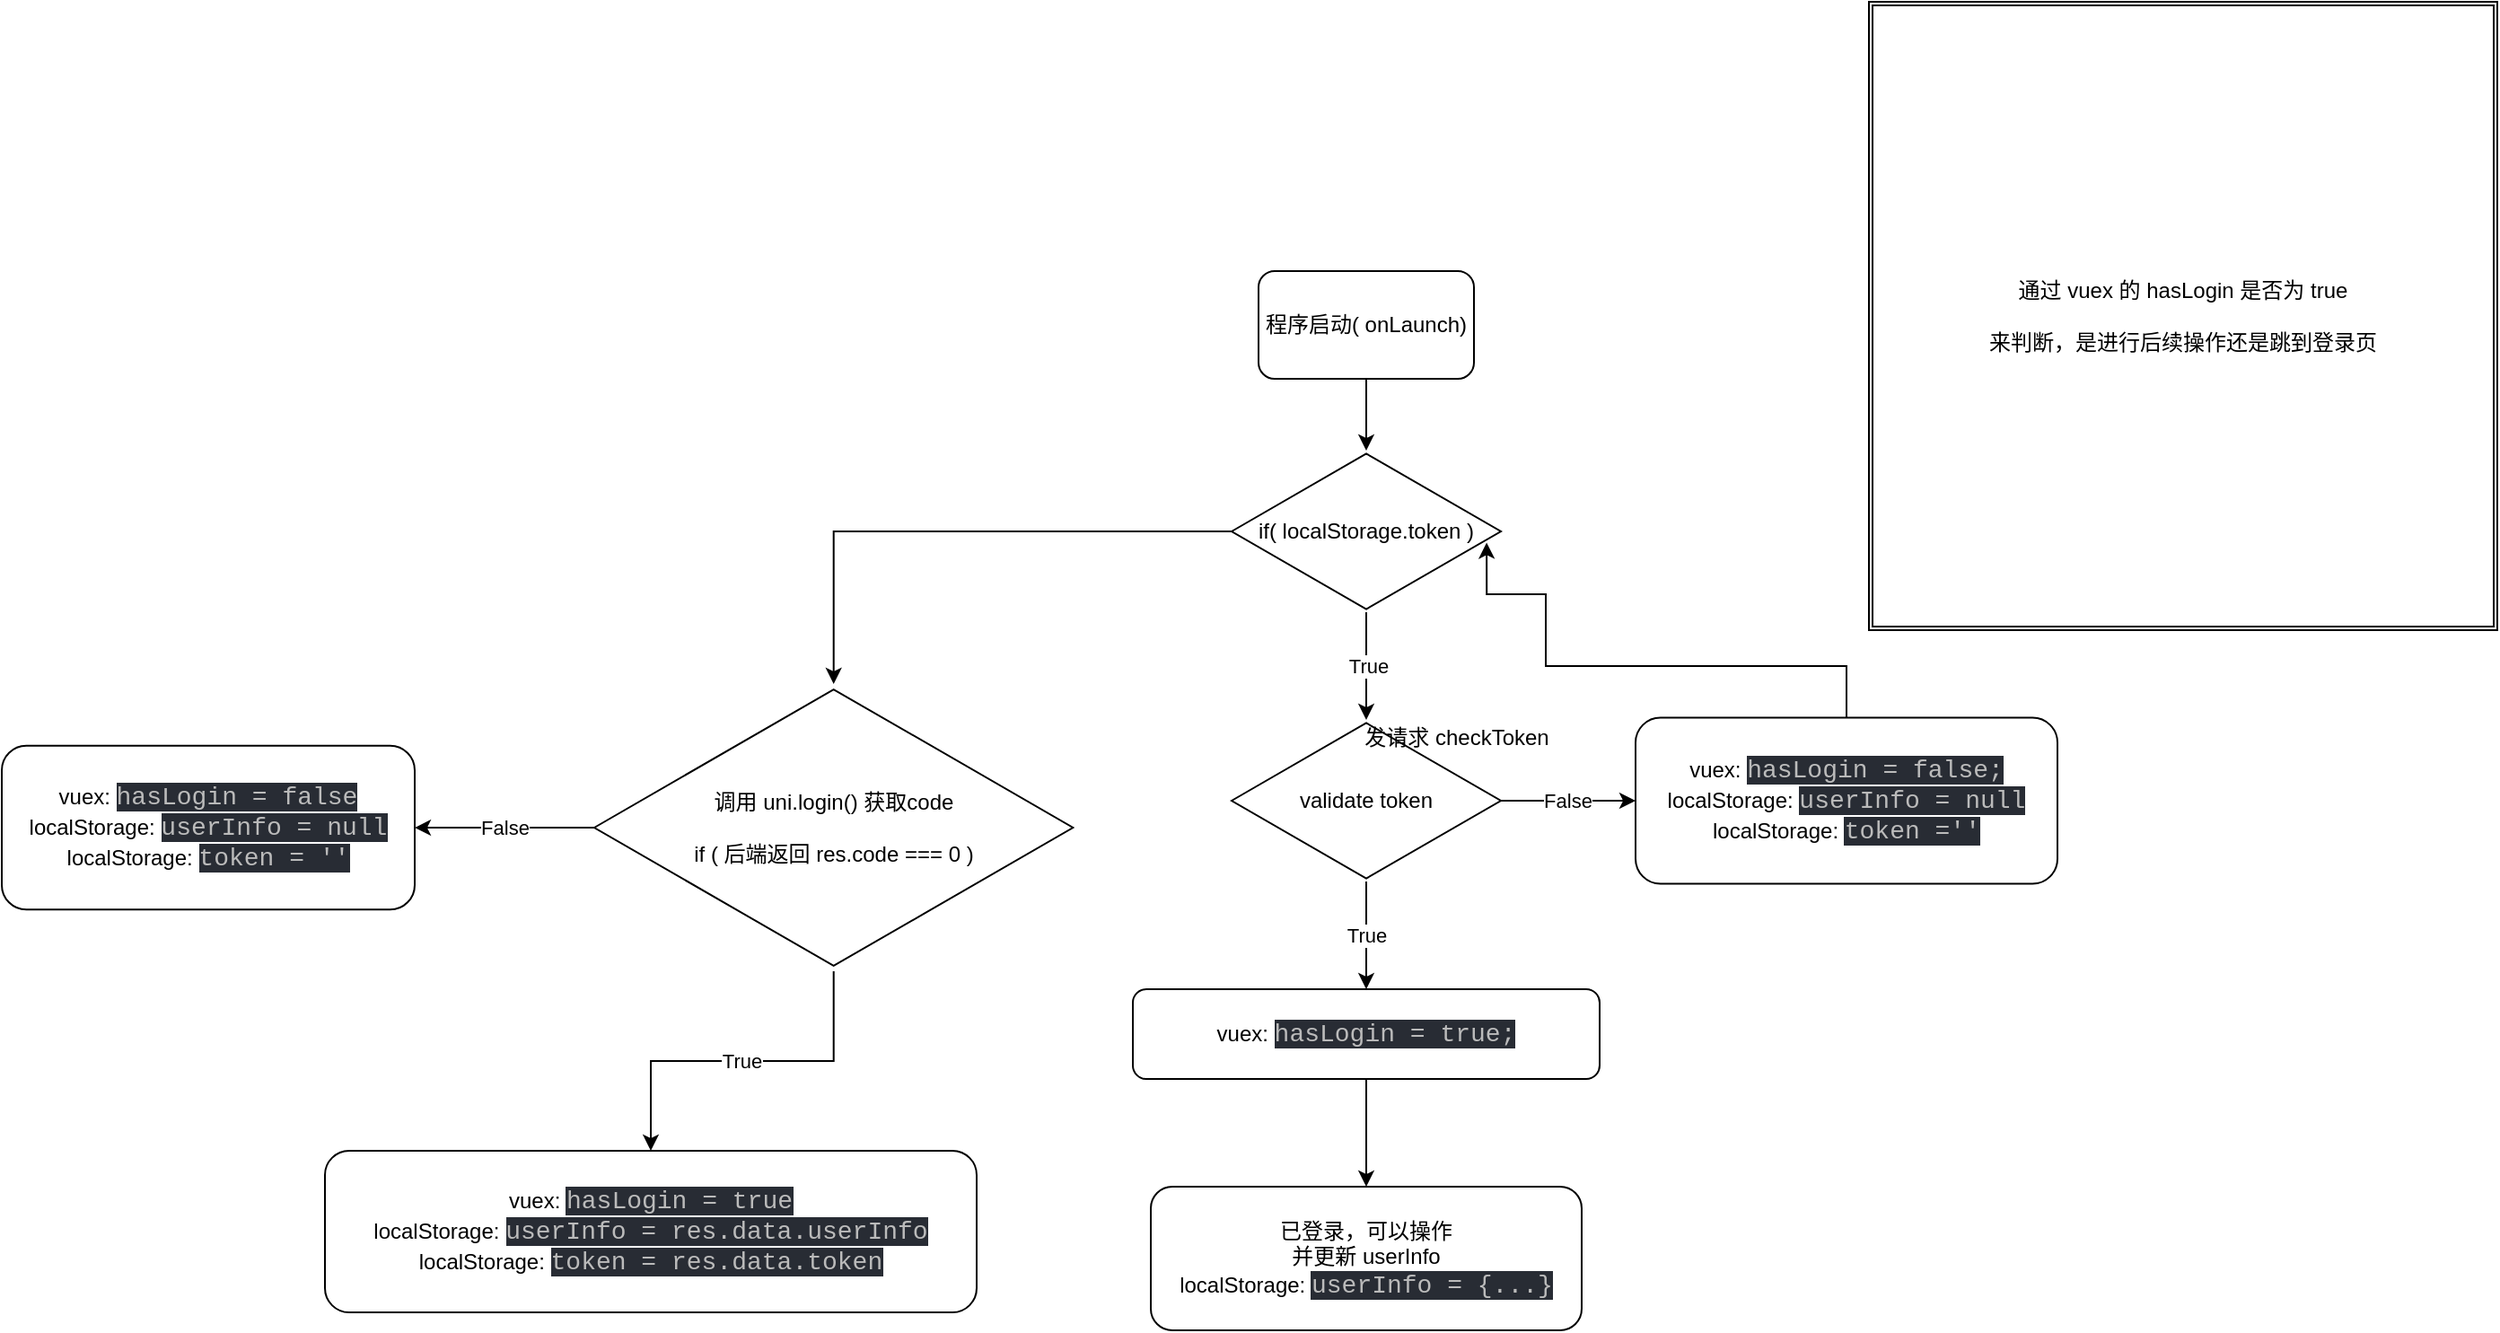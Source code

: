<mxfile>
    <diagram id="IJIFadzFL46A21G7vNGc" name="Page-1">
        <mxGraphModel dx="2034" dy="2238" grid="1" gridSize="10" guides="1" tooltips="1" connect="1" arrows="1" fold="1" page="1" pageScale="1" pageWidth="850" pageHeight="1100" math="0" shadow="0">
            <root>
                <mxCell id="0"/>
                <mxCell id="1" parent="0"/>
                <mxCell id="4" style="edgeStyle=orthogonalEdgeStyle;rounded=0;orthogonalLoop=1;jettySize=auto;html=1;exitX=0.5;exitY=1;exitDx=0;exitDy=0;" edge="1" parent="1" source="2" target="3">
                    <mxGeometry relative="1" as="geometry"/>
                </mxCell>
                <mxCell id="2" value="程序启动( onLaunch)" style="rounded=1;whiteSpace=wrap;html=1;" vertex="1" parent="1">
                    <mxGeometry x="200" y="40" width="120" height="60" as="geometry"/>
                </mxCell>
                <mxCell id="6" value="True" style="edgeStyle=orthogonalEdgeStyle;rounded=0;orthogonalLoop=1;jettySize=auto;html=1;" edge="1" parent="1" source="3">
                    <mxGeometry relative="1" as="geometry">
                        <mxPoint x="260" y="290" as="targetPoint"/>
                    </mxGeometry>
                </mxCell>
                <mxCell id="23" value="" style="edgeStyle=orthogonalEdgeStyle;rounded=0;orthogonalLoop=1;jettySize=auto;html=1;" edge="1" parent="1" source="3" target="24">
                    <mxGeometry relative="1" as="geometry">
                        <mxPoint x="430" y="182.429" as="targetPoint"/>
                    </mxGeometry>
                </mxCell>
                <mxCell id="3" value="if( localStorage.token )" style="html=1;whiteSpace=wrap;aspect=fixed;shape=isoRectangle;" vertex="1" parent="1">
                    <mxGeometry x="185" y="140" width="150" height="90" as="geometry"/>
                </mxCell>
                <mxCell id="14" value="True" style="edgeStyle=orthogonalEdgeStyle;rounded=0;orthogonalLoop=1;jettySize=auto;html=1;" edge="1" parent="1" source="11" target="13">
                    <mxGeometry relative="1" as="geometry"/>
                </mxCell>
                <mxCell id="18" value="False" style="edgeStyle=orthogonalEdgeStyle;rounded=0;orthogonalLoop=1;jettySize=auto;html=1;" edge="1" parent="1" source="11" target="17">
                    <mxGeometry relative="1" as="geometry"/>
                </mxCell>
                <mxCell id="11" value="validate token" style="html=1;whiteSpace=wrap;aspect=fixed;shape=isoRectangle;" vertex="1" parent="1">
                    <mxGeometry x="185" y="290" width="150" height="90" as="geometry"/>
                </mxCell>
                <mxCell id="12" value="发请求 checkToken" style="text;html=1;align=center;verticalAlign=middle;resizable=0;points=[];autosize=1;" vertex="1" parent="1">
                    <mxGeometry x="250" y="290" width="120" height="20" as="geometry"/>
                </mxCell>
                <mxCell id="16" value="" style="edgeStyle=orthogonalEdgeStyle;rounded=0;orthogonalLoop=1;jettySize=auto;html=1;" edge="1" parent="1" source="13" target="15">
                    <mxGeometry relative="1" as="geometry"/>
                </mxCell>
                <mxCell id="13" value="vuex:&amp;nbsp;&lt;span style=&quot;background-color: rgb(40 , 44 , 52) ; color: rgb(187 , 187 , 187) ; font-family: &amp;#34;fira code&amp;#34; , &amp;#34;menlo&amp;#34; , &amp;#34;monaco&amp;#34; , &amp;#34;courier new&amp;#34; , monospace , &amp;#34;menlo&amp;#34; , &amp;#34;monaco&amp;#34; , &amp;#34;courier new&amp;#34; , monospace ; font-size: 14px&quot;&gt;hasLogin = true;&lt;/span&gt;&lt;span style=&quot;background-color: rgb(40 , 44 , 52) ; color: rgb(187 , 187 , 187) ; font-family: &amp;#34;fira code&amp;#34; , &amp;#34;menlo&amp;#34; , &amp;#34;monaco&amp;#34; , &amp;#34;courier new&amp;#34; , monospace , &amp;#34;menlo&amp;#34; , &amp;#34;monaco&amp;#34; , &amp;#34;courier new&amp;#34; , monospace ; font-size: 14px&quot;&gt;&lt;br&gt;&lt;/span&gt;" style="rounded=1;whiteSpace=wrap;html=1;" vertex="1" parent="1">
                    <mxGeometry x="130" y="440" width="260" height="50" as="geometry"/>
                </mxCell>
                <mxCell id="15" value="已登录，可以操作&lt;br&gt;并更新 userInfo&lt;br&gt;localStorage:&amp;nbsp;&lt;span style=&quot;background-color: rgb(40 , 44 , 52) ; color: rgb(187 , 187 , 187) ; font-family: &amp;#34;fira code&amp;#34; , &amp;#34;menlo&amp;#34; , &amp;#34;monaco&amp;#34; , &amp;#34;courier new&amp;#34; , monospace , &amp;#34;menlo&amp;#34; , &amp;#34;monaco&amp;#34; , &amp;#34;courier new&amp;#34; , monospace ; font-size: 14px&quot;&gt;userInfo = {...}&lt;/span&gt;" style="rounded=1;whiteSpace=wrap;html=1;" vertex="1" parent="1">
                    <mxGeometry x="140" y="550" width="240" height="80" as="geometry"/>
                </mxCell>
                <mxCell id="21" style="edgeStyle=orthogonalEdgeStyle;rounded=0;orthogonalLoop=1;jettySize=auto;html=1;entryX=0.947;entryY=0.569;entryDx=0;entryDy=0;entryPerimeter=0;" edge="1" parent="1" source="17" target="3">
                    <mxGeometry relative="1" as="geometry">
                        <Array as="points">
                            <mxPoint x="528" y="260"/>
                            <mxPoint x="360" y="260"/>
                            <mxPoint x="360" y="220"/>
                            <mxPoint x="327" y="220"/>
                        </Array>
                    </mxGeometry>
                </mxCell>
                <mxCell id="17" value="vuex:&amp;nbsp;&lt;span style=&quot;background-color: rgb(40 , 44 , 52) ; color: rgb(187 , 187 , 187) ; font-family: &amp;#34;fira code&amp;#34; , &amp;#34;menlo&amp;#34; , &amp;#34;monaco&amp;#34; , &amp;#34;courier new&amp;#34; , monospace , &amp;#34;menlo&amp;#34; , &amp;#34;monaco&amp;#34; , &amp;#34;courier new&amp;#34; , monospace ; font-size: 14px&quot;&gt;hasLogin = false;&lt;br&gt;&lt;/span&gt;&lt;span&gt;localStorage:&amp;nbsp;&lt;/span&gt;&lt;span style=&quot;background-color: rgb(40 , 44 , 52) ; color: rgb(187 , 187 , 187) ; font-family: &amp;#34;fira code&amp;#34; , &amp;#34;menlo&amp;#34; , &amp;#34;monaco&amp;#34; , &amp;#34;courier new&amp;#34; , monospace , &amp;#34;menlo&amp;#34; , &amp;#34;monaco&amp;#34; , &amp;#34;courier new&amp;#34; , monospace ; font-size: 14px&quot;&gt;userInfo = null&lt;/span&gt;&lt;span&gt;&lt;br&gt;&lt;/span&gt;localStorage:&amp;nbsp;&lt;span style=&quot;background-color: rgb(40 , 44 , 52) ; color: rgb(187 , 187 , 187) ; font-family: &amp;#34;fira code&amp;#34; , &amp;#34;menlo&amp;#34; , &amp;#34;monaco&amp;#34; , &amp;#34;courier new&amp;#34; , monospace , &amp;#34;menlo&amp;#34; , &amp;#34;monaco&amp;#34; , &amp;#34;courier new&amp;#34; , monospace ; font-size: 14px&quot;&gt;token =''&lt;/span&gt;&lt;span style=&quot;background-color: rgb(40 , 44 , 52) ; color: rgb(187 , 187 , 187) ; font-family: &amp;#34;fira code&amp;#34; , &amp;#34;menlo&amp;#34; , &amp;#34;monaco&amp;#34; , &amp;#34;courier new&amp;#34; , monospace , &amp;#34;menlo&amp;#34; , &amp;#34;monaco&amp;#34; , &amp;#34;courier new&amp;#34; , monospace ; font-size: 14px&quot;&gt;&lt;br&gt;&lt;/span&gt;" style="rounded=1;whiteSpace=wrap;html=1;" vertex="1" parent="1">
                    <mxGeometry x="410" y="288.75" width="235" height="92.5" as="geometry"/>
                </mxCell>
                <mxCell id="26" value="True" style="edgeStyle=orthogonalEdgeStyle;rounded=0;orthogonalLoop=1;jettySize=auto;html=1;" edge="1" parent="1" source="24" target="25">
                    <mxGeometry relative="1" as="geometry"/>
                </mxCell>
                <mxCell id="28" value="False" style="edgeStyle=orthogonalEdgeStyle;rounded=0;orthogonalLoop=1;jettySize=auto;html=1;" edge="1" parent="1" source="24" target="27">
                    <mxGeometry relative="1" as="geometry"/>
                </mxCell>
                <mxCell id="24" value="调用 uni.login() 获取code&lt;br&gt;&lt;br&gt;if ( 后端返回 res.code === 0 )" style="html=1;whiteSpace=wrap;aspect=fixed;shape=isoRectangle;" vertex="1" parent="1">
                    <mxGeometry x="-170" y="270" width="266.66" height="160" as="geometry"/>
                </mxCell>
                <mxCell id="25" value="vuex:&amp;nbsp;&lt;span style=&quot;background-color: rgb(40 , 44 , 52) ; color: rgb(187 , 187 , 187) ; font-family: &amp;#34;fira code&amp;#34; , &amp;#34;menlo&amp;#34; , &amp;#34;monaco&amp;#34; , &amp;#34;courier new&amp;#34; , monospace , &amp;#34;menlo&amp;#34; , &amp;#34;monaco&amp;#34; , &amp;#34;courier new&amp;#34; , monospace ; font-size: 14px&quot;&gt;hasLogin = true&lt;br&gt;&lt;/span&gt;localStorage:&amp;nbsp;&lt;span style=&quot;background-color: rgb(40 , 44 , 52) ; color: rgb(187 , 187 , 187) ; font-family: &amp;#34;fira code&amp;#34; , &amp;#34;menlo&amp;#34; , &amp;#34;monaco&amp;#34; , &amp;#34;courier new&amp;#34; , monospace , &amp;#34;menlo&amp;#34; , &amp;#34;monaco&amp;#34; , &amp;#34;courier new&amp;#34; , monospace ; font-size: 14px&quot;&gt;userInfo = res.data.userInfo&lt;br&gt;&lt;/span&gt;localStorage:&amp;nbsp;&lt;span style=&quot;background-color: rgb(40 , 44 , 52) ; color: rgb(187 , 187 , 187) ; font-family: &amp;#34;fira code&amp;#34; , &amp;#34;menlo&amp;#34; , &amp;#34;monaco&amp;#34; , &amp;#34;courier new&amp;#34; , monospace , &amp;#34;menlo&amp;#34; , &amp;#34;monaco&amp;#34; , &amp;#34;courier new&amp;#34; , monospace ; font-size: 14px&quot;&gt;token = res.data.token&lt;/span&gt;&lt;span style=&quot;background-color: rgb(40 , 44 , 52) ; color: rgb(187 , 187 , 187) ; font-family: &amp;#34;fira code&amp;#34; , &amp;#34;menlo&amp;#34; , &amp;#34;monaco&amp;#34; , &amp;#34;courier new&amp;#34; , monospace , &amp;#34;menlo&amp;#34; , &amp;#34;monaco&amp;#34; , &amp;#34;courier new&amp;#34; , monospace ; font-size: 14px&quot;&gt;&lt;br&gt;&lt;/span&gt;" style="rounded=1;whiteSpace=wrap;html=1;" vertex="1" parent="1">
                    <mxGeometry x="-320" y="530" width="363" height="90" as="geometry"/>
                </mxCell>
                <mxCell id="27" value="&lt;span&gt;vuex:&amp;nbsp;&lt;/span&gt;&lt;span style=&quot;background-color: rgb(40 , 44 , 52) ; color: rgb(187 , 187 , 187) ; font-family: &amp;#34;fira code&amp;#34; , &amp;#34;menlo&amp;#34; , &amp;#34;monaco&amp;#34; , &amp;#34;courier new&amp;#34; , monospace , &amp;#34;menlo&amp;#34; , &amp;#34;monaco&amp;#34; , &amp;#34;courier new&amp;#34; , monospace ; font-size: 14px&quot;&gt;hasLogin = false&lt;br&gt;&lt;/span&gt;&lt;span&gt;localStorage:&amp;nbsp;&lt;/span&gt;&lt;span style=&quot;background-color: rgb(40 , 44 , 52) ; color: rgb(187 , 187 , 187) ; font-family: &amp;#34;fira code&amp;#34; , &amp;#34;menlo&amp;#34; , &amp;#34;monaco&amp;#34; , &amp;#34;courier new&amp;#34; , monospace , &amp;#34;menlo&amp;#34; , &amp;#34;monaco&amp;#34; , &amp;#34;courier new&amp;#34; , monospace ; font-size: 14px&quot;&gt;userInfo = null&lt;br&gt;&lt;/span&gt;&lt;span&gt;localStorage:&amp;nbsp;&lt;/span&gt;&lt;span style=&quot;background-color: rgb(40 , 44 , 52) ; color: rgb(187 , 187 , 187) ; font-family: &amp;#34;fira code&amp;#34; , &amp;#34;menlo&amp;#34; , &amp;#34;monaco&amp;#34; , &amp;#34;courier new&amp;#34; , monospace , &amp;#34;menlo&amp;#34; , &amp;#34;monaco&amp;#34; , &amp;#34;courier new&amp;#34; , monospace ; font-size: 14px&quot;&gt;token = ''&lt;/span&gt;" style="rounded=1;whiteSpace=wrap;html=1;" vertex="1" parent="1">
                    <mxGeometry x="-500" y="304.38" width="230" height="91.25" as="geometry"/>
                </mxCell>
                <mxCell id="30" value="通过 vuex 的 hasLogin 是否为 true&lt;br&gt;&lt;br&gt;来判断，是进行后续操作还是跳到登录页" style="shape=ext;double=1;whiteSpace=wrap;html=1;aspect=fixed;" vertex="1" parent="1">
                    <mxGeometry x="540" y="-110" width="350" height="350" as="geometry"/>
                </mxCell>
            </root>
        </mxGraphModel>
    </diagram>
</mxfile>